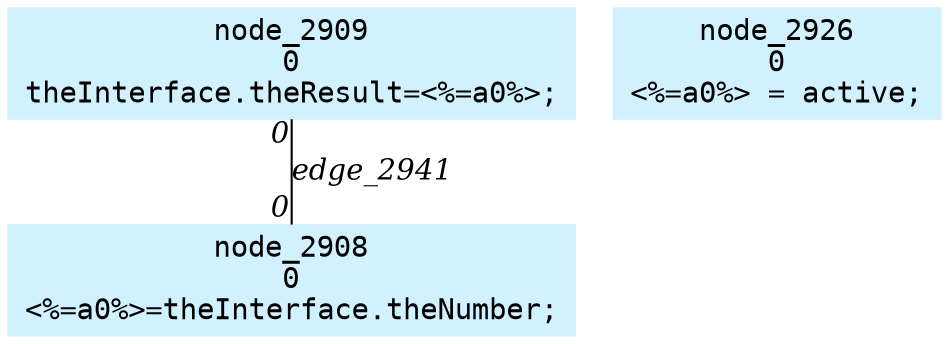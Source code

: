 digraph g{node_2908 [shape=box, style=filled, color="#d1f1ff", fontname="Courier", label="node_2908
0
<%=a0%>=theInterface.theNumber;
" ]
node_2909 [shape=box, style=filled, color="#d1f1ff", fontname="Courier", label="node_2909
0
theInterface.theResult=<%=a0%>;
" ]
node_2926 [shape=box, style=filled, color="#d1f1ff", fontname="Courier", label="node_2926
0
<%=a0%> = active;
" ]
node_2909 -> node_2908 [dir=none, arrowHead=none, fontname="Times-Italic", label="edge_2941",  headlabel="0", taillabel="0" ]
}